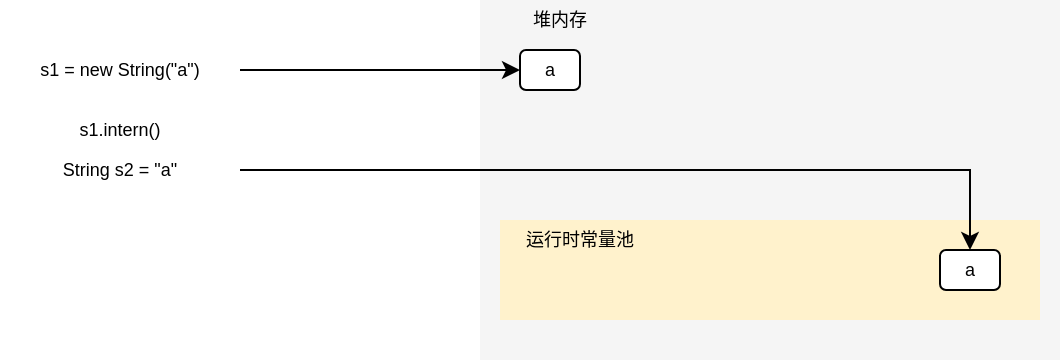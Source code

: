 <mxfile version="27.1.4">
  <diagram name="第 1 页" id="F2-SKgdABRe445PUrhpk">
    <mxGraphModel dx="984" dy="525" grid="1" gridSize="10" guides="1" tooltips="1" connect="1" arrows="1" fold="1" page="1" pageScale="1" pageWidth="3300" pageHeight="4681" math="0" shadow="0">
      <root>
        <mxCell id="0" />
        <mxCell id="1" parent="0" />
        <mxCell id="Acfxegmw1hmHt0pu0ik1-1" value="" style="rounded=0;whiteSpace=wrap;html=1;fontSize=9;fillColor=#f5f5f5;fontColor=#333333;strokeColor=none;" vertex="1" parent="1">
          <mxGeometry x="870" y="450" width="290" height="180" as="geometry" />
        </mxCell>
        <mxCell id="Acfxegmw1hmHt0pu0ik1-2" value="" style="rounded=0;whiteSpace=wrap;html=1;fontSize=9;fillColor=#fff2cc;strokeColor=none;" vertex="1" parent="1">
          <mxGeometry x="880" y="560" width="270" height="50" as="geometry" />
        </mxCell>
        <mxCell id="Acfxegmw1hmHt0pu0ik1-3" value="堆内存" style="text;html=1;align=center;verticalAlign=middle;whiteSpace=wrap;rounded=0;fontSize=9;" vertex="1" parent="1">
          <mxGeometry x="880" y="450" width="60" height="20" as="geometry" />
        </mxCell>
        <mxCell id="Acfxegmw1hmHt0pu0ik1-4" value="运行时常量池" style="text;html=1;align=center;verticalAlign=middle;whiteSpace=wrap;rounded=0;fontSize=9;" vertex="1" parent="1">
          <mxGeometry x="880" y="560" width="80" height="20" as="geometry" />
        </mxCell>
        <mxCell id="Acfxegmw1hmHt0pu0ik1-5" value="a" style="rounded=1;whiteSpace=wrap;html=1;fontSize=9;" vertex="1" parent="1">
          <mxGeometry x="1100" y="575" width="30" height="20" as="geometry" />
        </mxCell>
        <mxCell id="Acfxegmw1hmHt0pu0ik1-9" style="edgeStyle=orthogonalEdgeStyle;rounded=0;orthogonalLoop=1;jettySize=auto;html=1;entryX=0;entryY=0.5;entryDx=0;entryDy=0;fontSize=9;" edge="1" parent="1" source="Acfxegmw1hmHt0pu0ik1-6" target="Acfxegmw1hmHt0pu0ik1-8">
          <mxGeometry relative="1" as="geometry" />
        </mxCell>
        <mxCell id="Acfxegmw1hmHt0pu0ik1-6" value="s1 = new String(&quot;a&quot;)" style="text;html=1;align=center;verticalAlign=middle;whiteSpace=wrap;rounded=0;fontSize=9;" vertex="1" parent="1">
          <mxGeometry x="630" y="470" width="120" height="30" as="geometry" />
        </mxCell>
        <mxCell id="Acfxegmw1hmHt0pu0ik1-8" value="a" style="rounded=1;whiteSpace=wrap;html=1;fontSize=9;" vertex="1" parent="1">
          <mxGeometry x="890" y="475" width="30" height="20" as="geometry" />
        </mxCell>
        <mxCell id="Acfxegmw1hmHt0pu0ik1-11" value="s1.intern()" style="text;html=1;align=center;verticalAlign=middle;whiteSpace=wrap;rounded=0;fontSize=9;" vertex="1" parent="1">
          <mxGeometry x="630" y="500" width="120" height="30" as="geometry" />
        </mxCell>
        <mxCell id="Acfxegmw1hmHt0pu0ik1-13" style="edgeStyle=orthogonalEdgeStyle;rounded=0;orthogonalLoop=1;jettySize=auto;html=1;exitX=1;exitY=0.5;exitDx=0;exitDy=0;entryX=0.5;entryY=0;entryDx=0;entryDy=0;" edge="1" parent="1" source="Acfxegmw1hmHt0pu0ik1-12" target="Acfxegmw1hmHt0pu0ik1-5">
          <mxGeometry relative="1" as="geometry">
            <Array as="points">
              <mxPoint x="1115" y="535" />
            </Array>
          </mxGeometry>
        </mxCell>
        <mxCell id="Acfxegmw1hmHt0pu0ik1-12" value="String s2 = &quot;a&quot;" style="text;html=1;align=center;verticalAlign=middle;whiteSpace=wrap;rounded=0;fontSize=9;" vertex="1" parent="1">
          <mxGeometry x="630" y="520" width="120" height="30" as="geometry" />
        </mxCell>
      </root>
    </mxGraphModel>
  </diagram>
</mxfile>
